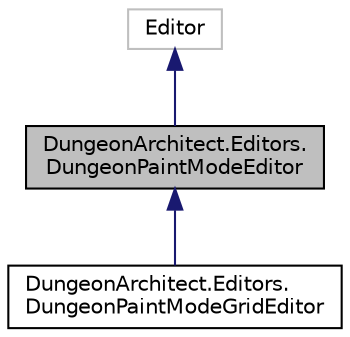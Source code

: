 digraph "DungeonArchitect.Editors.DungeonPaintModeEditor"
{
  edge [fontname="Helvetica",fontsize="10",labelfontname="Helvetica",labelfontsize="10"];
  node [fontname="Helvetica",fontsize="10",shape=record];
  Node1 [label="DungeonArchitect.Editors.\lDungeonPaintModeEditor",height=0.2,width=0.4,color="black", fillcolor="grey75", style="filled", fontcolor="black"];
  Node2 -> Node1 [dir="back",color="midnightblue",fontsize="10",style="solid",fontname="Helvetica"];
  Node2 [label="Editor",height=0.2,width=0.4,color="grey75", fillcolor="white", style="filled"];
  Node1 -> Node3 [dir="back",color="midnightblue",fontsize="10",style="solid",fontname="Helvetica"];
  Node3 [label="DungeonArchitect.Editors.\lDungeonPaintModeGridEditor",height=0.2,width=0.4,color="black", fillcolor="white", style="filled",URL="$class_dungeon_architect_1_1_editors_1_1_dungeon_paint_mode_grid_editor.html",tooltip="Custom property editor for the Paint model game object "];
}

